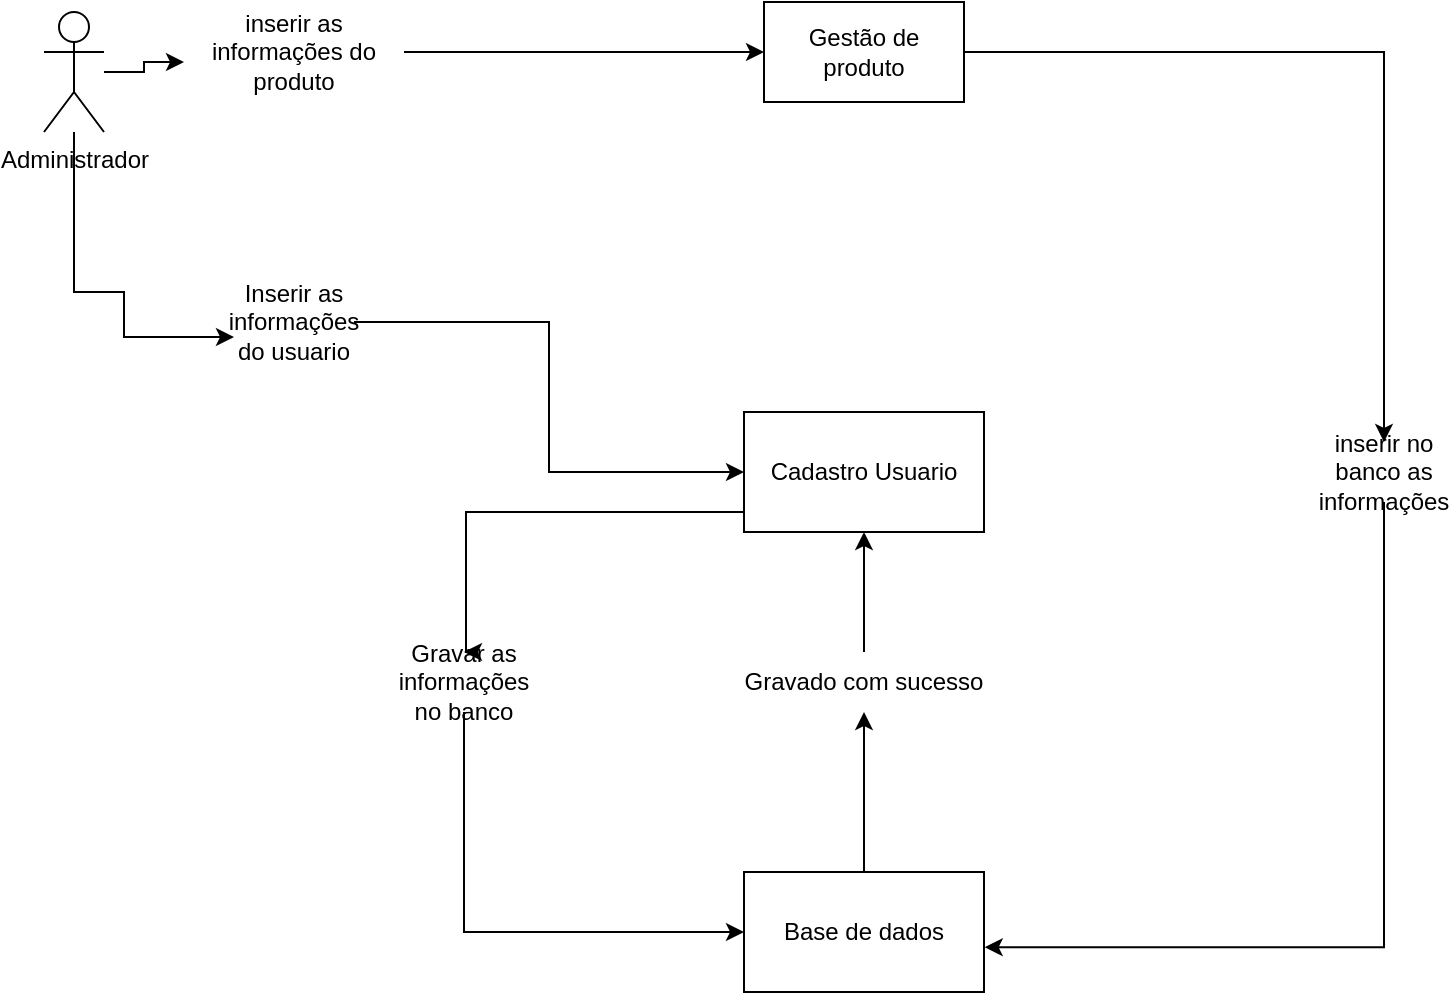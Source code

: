 <mxfile version="28.0.7">
  <diagram name="Página-1" id="tOL0amXb9lVFytn4Z0ZQ">
    <mxGraphModel dx="1864" dy="630" grid="1" gridSize="10" guides="1" tooltips="1" connect="1" arrows="1" fold="1" page="1" pageScale="1" pageWidth="827" pageHeight="1169" math="0" shadow="0">
      <root>
        <mxCell id="0" />
        <mxCell id="1" parent="0" />
        <mxCell id="s20IG0kOvbe76H-5vyEP-17" style="edgeStyle=orthogonalEdgeStyle;rounded=0;orthogonalLoop=1;jettySize=auto;html=1;entryX=0;entryY=0.75;entryDx=0;entryDy=0;" edge="1" parent="1" source="s20IG0kOvbe76H-5vyEP-1" target="s20IG0kOvbe76H-5vyEP-4">
          <mxGeometry relative="1" as="geometry" />
        </mxCell>
        <mxCell id="s20IG0kOvbe76H-5vyEP-24" style="edgeStyle=orthogonalEdgeStyle;rounded=0;orthogonalLoop=1;jettySize=auto;html=1;entryX=0;entryY=0.75;entryDx=0;entryDy=0;" edge="1" parent="1" source="s20IG0kOvbe76H-5vyEP-1" target="s20IG0kOvbe76H-5vyEP-19">
          <mxGeometry relative="1" as="geometry">
            <Array as="points">
              <mxPoint x="-65" y="180" />
              <mxPoint x="-40" y="180" />
              <mxPoint x="-40" y="203" />
            </Array>
          </mxGeometry>
        </mxCell>
        <mxCell id="s20IG0kOvbe76H-5vyEP-1" value="Administrador" style="shape=umlActor;verticalLabelPosition=bottom;verticalAlign=top;html=1;outlineConnect=0;" vertex="1" parent="1">
          <mxGeometry x="-80" y="40" width="30" height="60" as="geometry" />
        </mxCell>
        <mxCell id="s20IG0kOvbe76H-5vyEP-26" style="edgeStyle=orthogonalEdgeStyle;rounded=0;orthogonalLoop=1;jettySize=auto;html=1;entryX=0.5;entryY=0;entryDx=0;entryDy=0;" edge="1" parent="1" source="s20IG0kOvbe76H-5vyEP-2" target="s20IG0kOvbe76H-5vyEP-9">
          <mxGeometry relative="1" as="geometry" />
        </mxCell>
        <mxCell id="s20IG0kOvbe76H-5vyEP-2" value="Gestão de produto" style="rounded=0;whiteSpace=wrap;html=1;" vertex="1" parent="1">
          <mxGeometry x="280" y="35" width="100" height="50" as="geometry" />
        </mxCell>
        <mxCell id="s20IG0kOvbe76H-5vyEP-16" style="edgeStyle=orthogonalEdgeStyle;rounded=0;orthogonalLoop=1;jettySize=auto;html=1;" edge="1" parent="1" source="s20IG0kOvbe76H-5vyEP-4" target="s20IG0kOvbe76H-5vyEP-2">
          <mxGeometry relative="1" as="geometry" />
        </mxCell>
        <mxCell id="s20IG0kOvbe76H-5vyEP-4" value="inserir as informações do produto" style="text;html=1;align=center;verticalAlign=middle;whiteSpace=wrap;rounded=0;" vertex="1" parent="1">
          <mxGeometry x="-10" y="50" width="110" height="20" as="geometry" />
        </mxCell>
        <mxCell id="s20IG0kOvbe76H-5vyEP-29" style="edgeStyle=orthogonalEdgeStyle;rounded=0;orthogonalLoop=1;jettySize=auto;html=1;entryX=0.5;entryY=1;entryDx=0;entryDy=0;" edge="1" parent="1" source="s20IG0kOvbe76H-5vyEP-8" target="s20IG0kOvbe76H-5vyEP-28">
          <mxGeometry relative="1" as="geometry" />
        </mxCell>
        <mxCell id="s20IG0kOvbe76H-5vyEP-8" value="Base de dados" style="rounded=0;whiteSpace=wrap;html=1;" vertex="1" parent="1">
          <mxGeometry x="270" y="470" width="120" height="60" as="geometry" />
        </mxCell>
        <mxCell id="s20IG0kOvbe76H-5vyEP-9" value="inserir no banco as informações" style="text;html=1;align=center;verticalAlign=middle;whiteSpace=wrap;rounded=0;" vertex="1" parent="1">
          <mxGeometry x="560" y="255" width="60" height="30" as="geometry" />
        </mxCell>
        <mxCell id="s20IG0kOvbe76H-5vyEP-32" style="edgeStyle=orthogonalEdgeStyle;rounded=0;orthogonalLoop=1;jettySize=auto;html=1;entryX=0.5;entryY=0;entryDx=0;entryDy=0;" edge="1" parent="1" source="s20IG0kOvbe76H-5vyEP-12" target="s20IG0kOvbe76H-5vyEP-31">
          <mxGeometry relative="1" as="geometry">
            <mxPoint x="130" y="330" as="targetPoint" />
            <Array as="points">
              <mxPoint x="131" y="290" />
            </Array>
          </mxGeometry>
        </mxCell>
        <mxCell id="s20IG0kOvbe76H-5vyEP-12" value="Cadastro Usuario" style="rounded=0;whiteSpace=wrap;html=1;" vertex="1" parent="1">
          <mxGeometry x="270" y="240" width="120" height="60" as="geometry" />
        </mxCell>
        <mxCell id="s20IG0kOvbe76H-5vyEP-25" style="edgeStyle=orthogonalEdgeStyle;rounded=0;orthogonalLoop=1;jettySize=auto;html=1;entryX=0;entryY=0.5;entryDx=0;entryDy=0;" edge="1" parent="1" source="s20IG0kOvbe76H-5vyEP-19" target="s20IG0kOvbe76H-5vyEP-12">
          <mxGeometry relative="1" as="geometry" />
        </mxCell>
        <mxCell id="s20IG0kOvbe76H-5vyEP-19" value="Inserir as informações do usuario" style="text;html=1;align=center;verticalAlign=middle;whiteSpace=wrap;rounded=0;" vertex="1" parent="1">
          <mxGeometry x="15" y="180" width="60" height="30" as="geometry" />
        </mxCell>
        <mxCell id="s20IG0kOvbe76H-5vyEP-27" style="edgeStyle=orthogonalEdgeStyle;rounded=0;orthogonalLoop=1;jettySize=auto;html=1;entryX=1.003;entryY=0.627;entryDx=0;entryDy=0;entryPerimeter=0;" edge="1" parent="1" source="s20IG0kOvbe76H-5vyEP-9" target="s20IG0kOvbe76H-5vyEP-8">
          <mxGeometry relative="1" as="geometry">
            <Array as="points">
              <mxPoint x="590" y="508" />
            </Array>
          </mxGeometry>
        </mxCell>
        <mxCell id="s20IG0kOvbe76H-5vyEP-30" style="edgeStyle=orthogonalEdgeStyle;rounded=0;orthogonalLoop=1;jettySize=auto;html=1;entryX=0.5;entryY=1;entryDx=0;entryDy=0;" edge="1" parent="1" source="s20IG0kOvbe76H-5vyEP-28" target="s20IG0kOvbe76H-5vyEP-12">
          <mxGeometry relative="1" as="geometry" />
        </mxCell>
        <mxCell id="s20IG0kOvbe76H-5vyEP-28" value="Gravado com sucesso" style="text;html=1;align=center;verticalAlign=middle;whiteSpace=wrap;rounded=0;" vertex="1" parent="1">
          <mxGeometry x="265" y="360" width="130" height="30" as="geometry" />
        </mxCell>
        <mxCell id="s20IG0kOvbe76H-5vyEP-33" style="edgeStyle=orthogonalEdgeStyle;rounded=0;orthogonalLoop=1;jettySize=auto;html=1;entryX=0;entryY=0.5;entryDx=0;entryDy=0;" edge="1" parent="1" source="s20IG0kOvbe76H-5vyEP-31" target="s20IG0kOvbe76H-5vyEP-8">
          <mxGeometry relative="1" as="geometry">
            <Array as="points">
              <mxPoint x="130" y="500" />
            </Array>
          </mxGeometry>
        </mxCell>
        <mxCell id="s20IG0kOvbe76H-5vyEP-31" value="Gravar as informações no banco" style="text;html=1;align=center;verticalAlign=middle;whiteSpace=wrap;rounded=0;" vertex="1" parent="1">
          <mxGeometry x="100" y="360" width="60" height="30" as="geometry" />
        </mxCell>
      </root>
    </mxGraphModel>
  </diagram>
</mxfile>
